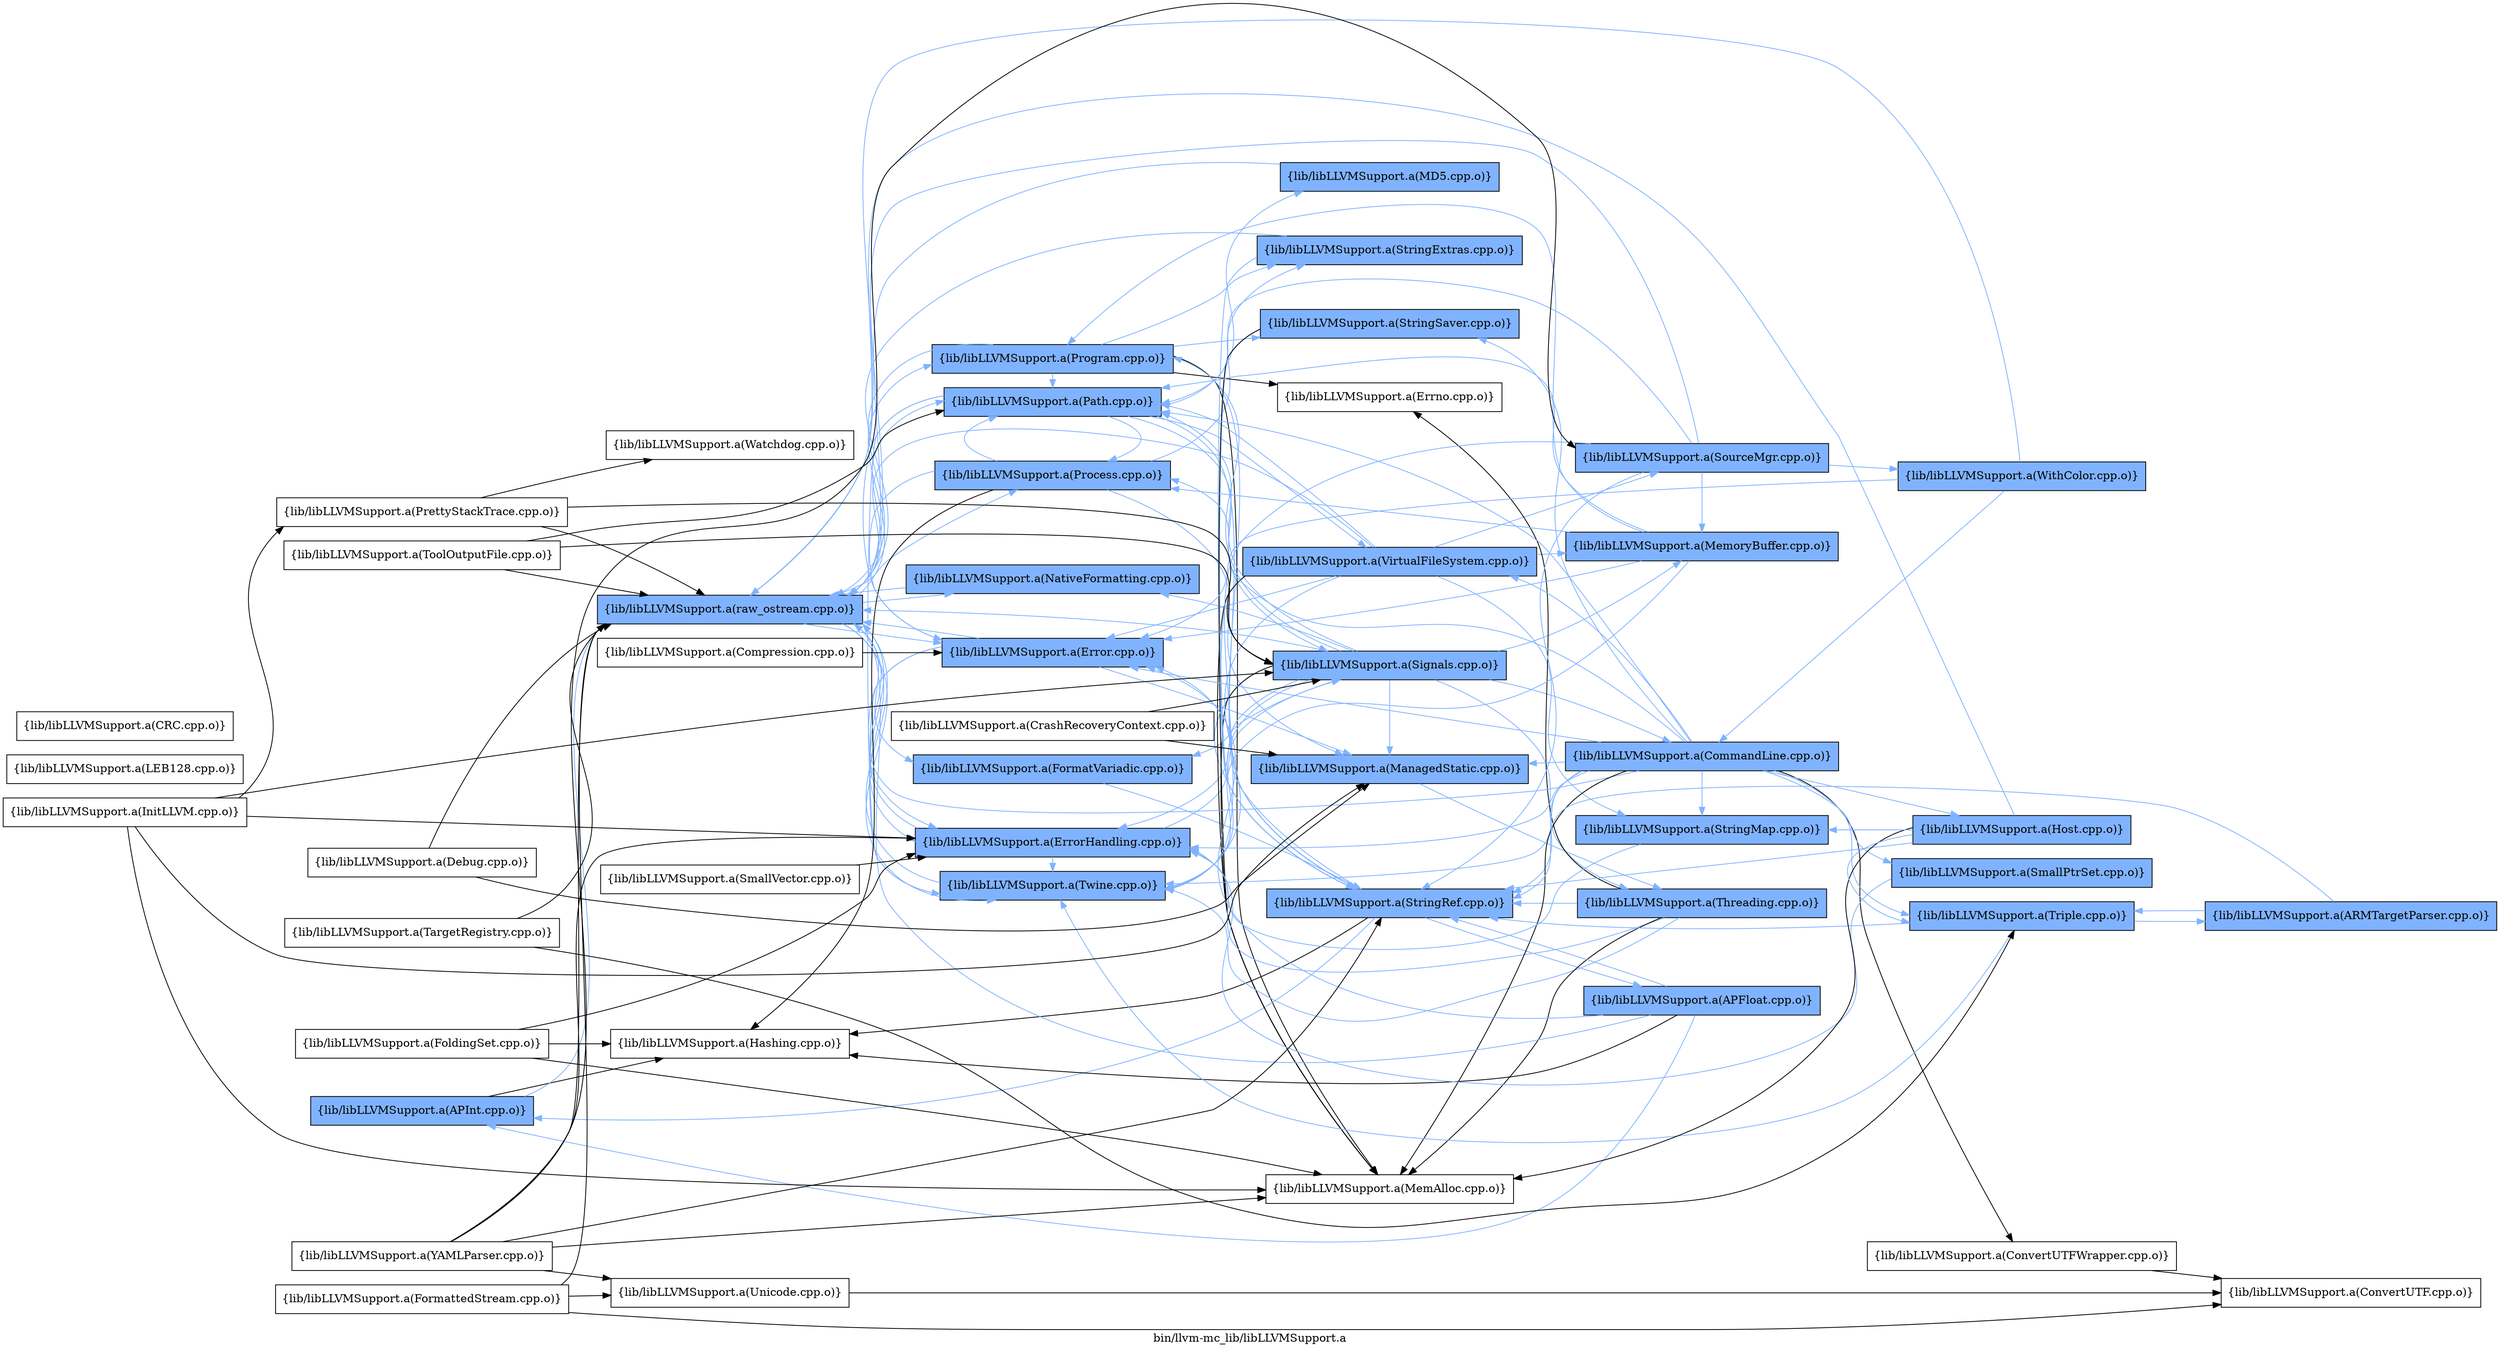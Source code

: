 digraph "bin/llvm-mc_lib/libLLVMSupport.a" {
	label="bin/llvm-mc_lib/libLLVMSupport.a";
	rankdir=LR;
	{ rank=same; Node0x557e55abcb68;  }
	{ rank=same; Node0x557e55abbfd8; Node0x557e55abd068;  }
	{ rank=same; Node0x557e55abf048; Node0x557e55abedc8; Node0x557e55abc618; Node0x557e55abc3e8; Node0x557e55abe148; Node0x557e55abdab8; Node0x557e55abf818; Node0x557e55ac0d08;  }
	{ rank=same; Node0x557e55abf9f8; Node0x557e55abc258; Node0x557e55abf138; Node0x557e55abe828; Node0x557e55abc988; Node0x557e55ac0768; Node0x557e55ac0128; Node0x557e55abee68; Node0x557e55abfb88;  }
	{ rank=same; Node0x557e55abd298; Node0x557e55abcd98; Node0x557e55ac08a8; Node0x557e55ac0da8; Node0x557e55ac0718; Node0x557e55ac09e8;  }
	{ rank=same; Node0x557e55abd5b8; Node0x557e55abf4f8; Node0x557e55abd518; Node0x557e55abd2e8; Node0x557e55ac0218;  }
	{ rank=same; Node0x557e55abcb68;  }
	{ rank=same; Node0x557e55abbfd8; Node0x557e55abd068;  }
	{ rank=same; Node0x557e55abf048; Node0x557e55abedc8; Node0x557e55abc618; Node0x557e55abc3e8; Node0x557e55abe148; Node0x557e55abdab8; Node0x557e55abf818; Node0x557e55ac0d08;  }
	{ rank=same; Node0x557e55abf9f8; Node0x557e55abc258; Node0x557e55abf138; Node0x557e55abe828; Node0x557e55abc988; Node0x557e55ac0768; Node0x557e55ac0128; Node0x557e55abee68; Node0x557e55abfb88;  }
	{ rank=same; Node0x557e55abd298; Node0x557e55abcd98; Node0x557e55ac08a8; Node0x557e55ac0da8; Node0x557e55ac0718; Node0x557e55ac09e8;  }
	{ rank=same; Node0x557e55abd5b8; Node0x557e55abf4f8; Node0x557e55abd518; Node0x557e55abd2e8; Node0x557e55ac0218;  }

	Node0x557e55abcb68 [shape=record,shape=box,group=1,style=filled,fillcolor="0.600000 0.5 1",label="{lib/libLLVMSupport.a(APInt.cpp.o)}"];
	Node0x557e55abcb68 -> Node0x557e55abbfd8;
	Node0x557e55abcb68 -> Node0x557e55abd068[color="0.600000 0.5 1"];
	Node0x557e55abcd98 [shape=record,shape=box,group=1,style=filled,fillcolor="0.600000 0.5 1",label="{lib/libLLVMSupport.a(CommandLine.cpp.o)}"];
	Node0x557e55abcd98 -> Node0x557e55abd5b8;
	Node0x557e55abcd98 -> Node0x557e55abf048[color="0.600000 0.5 1"];
	Node0x557e55abcd98 -> Node0x557e55abedc8[color="0.600000 0.5 1"];
	Node0x557e55abcd98 -> Node0x557e55abf9f8[color="0.600000 0.5 1"];
	Node0x557e55abcd98 -> Node0x557e55ac0128;
	Node0x557e55abcd98 -> Node0x557e55abf4f8[color="0.600000 0.5 1"];
	Node0x557e55abcd98 -> Node0x557e55ac09e8[color="0.600000 0.5 1"];
	Node0x557e55abcd98 -> Node0x557e55abee68[color="0.600000 0.5 1"];
	Node0x557e55abcd98 -> Node0x557e55abf138[color="0.600000 0.5 1"];
	Node0x557e55abcd98 -> Node0x557e55abd518[color="0.600000 0.5 1"];
	Node0x557e55abcd98 -> Node0x557e55abc618[color="0.600000 0.5 1"];
	Node0x557e55abcd98 -> Node0x557e55abc988[color="0.600000 0.5 1"];
	Node0x557e55abcd98 -> Node0x557e55abd068[color="0.600000 0.5 1"];
	Node0x557e55abcd98 -> Node0x557e55abd2e8[color="0.600000 0.5 1"];
	Node0x557e55abcd98 -> Node0x557e55abdab8[color="0.600000 0.5 1"];
	Node0x557e55abcd98 -> Node0x557e55abf818[color="0.600000 0.5 1"];
	Node0x557e55abc578 [shape=record,shape=box,group=0,label="{lib/libLLVMSupport.a(Compression.cpp.o)}"];
	Node0x557e55abc578 -> Node0x557e55abf048;
	Node0x557e55abedc8 [shape=record,shape=box,group=1,style=filled,fillcolor="0.600000 0.5 1",label="{lib/libLLVMSupport.a(ErrorHandling.cpp.o)}"];
	Node0x557e55abedc8 -> Node0x557e55abc618[color="0.600000 0.5 1"];
	Node0x557e55abedc8 -> Node0x557e55abd068[color="0.600000 0.5 1"];
	Node0x557e55abedc8 -> Node0x557e55abc258[color="0.600000 0.5 1"];
	Node0x557e55abdfb8 [shape=record,shape=box,group=0,label="{lib/libLLVMSupport.a(InitLLVM.cpp.o)}"];
	Node0x557e55abdfb8 -> Node0x557e55abedc8;
	Node0x557e55abdfb8 -> Node0x557e55abf9f8;
	Node0x557e55abdfb8 -> Node0x557e55ac0128;
	Node0x557e55abdfb8 -> Node0x557e55abf408;
	Node0x557e55abdfb8 -> Node0x557e55abc258;
	Node0x557e55ac0128 [shape=record,shape=box,group=0,label="{lib/libLLVMSupport.a(MemAlloc.cpp.o)}"];
	Node0x557e55ac08a8 [shape=record,shape=box,group=1,style=filled,fillcolor="0.600000 0.5 1",label="{lib/libLLVMSupport.a(MemoryBuffer.cpp.o)}"];
	Node0x557e55ac08a8 -> Node0x557e55abf048[color="0.600000 0.5 1"];
	Node0x557e55ac08a8 -> Node0x557e55abc618[color="0.600000 0.5 1"];
	Node0x557e55ac08a8 -> Node0x557e55abdab8[color="0.600000 0.5 1"];
	Node0x557e55ac08a8 -> Node0x557e55abf818[color="0.600000 0.5 1"];
	Node0x557e55ac08a8 -> Node0x557e55ac0d08[color="0.600000 0.5 1"];
	Node0x557e55ac0718 [shape=record,shape=box,group=1,style=filled,fillcolor="0.600000 0.5 1",label="{lib/libLLVMSupport.a(SourceMgr.cpp.o)}"];
	Node0x557e55ac0718 -> Node0x557e55ac08a8[color="0.600000 0.5 1"];
	Node0x557e55ac0718 -> Node0x557e55abf138[color="0.600000 0.5 1"];
	Node0x557e55ac0718 -> Node0x557e55abc618[color="0.600000 0.5 1"];
	Node0x557e55ac0718 -> Node0x557e55ac0218[color="0.600000 0.5 1"];
	Node0x557e55ac0718 -> Node0x557e55abd068[color="0.600000 0.5 1"];
	Node0x557e55ac0718 -> Node0x557e55abdab8[color="0.600000 0.5 1"];
	Node0x557e55abf138 [shape=record,shape=box,group=1,style=filled,fillcolor="0.600000 0.5 1",label="{lib/libLLVMSupport.a(StringRef.cpp.o)}"];
	Node0x557e55abf138 -> Node0x557e55ac0da8[color="0.600000 0.5 1"];
	Node0x557e55abf138 -> Node0x557e55abcb68[color="0.600000 0.5 1"];
	Node0x557e55abf138 -> Node0x557e55abf048[color="0.600000 0.5 1"];
	Node0x557e55abf138 -> Node0x557e55abbfd8;
	Node0x557e55abd7e8 [shape=record,shape=box,group=0,label="{lib/libLLVMSupport.a(ToolOutputFile.cpp.o)}"];
	Node0x557e55abd7e8 -> Node0x557e55abd068;
	Node0x557e55abd7e8 -> Node0x557e55abdab8;
	Node0x557e55abd7e8 -> Node0x557e55abc258;
	Node0x557e55abd518 [shape=record,shape=box,group=1,style=filled,fillcolor="0.600000 0.5 1",label="{lib/libLLVMSupport.a(Triple.cpp.o)}"];
	Node0x557e55abd518 -> Node0x557e55abf138[color="0.600000 0.5 1"];
	Node0x557e55abd518 -> Node0x557e55abdc48[color="0.600000 0.5 1"];
	Node0x557e55abd518 -> Node0x557e55abc618[color="0.600000 0.5 1"];
	Node0x557e55ac0218 [shape=record,shape=box,group=1,style=filled,fillcolor="0.600000 0.5 1",label="{lib/libLLVMSupport.a(WithColor.cpp.o)}"];
	Node0x557e55ac0218 -> Node0x557e55abcd98[color="0.600000 0.5 1"];
	Node0x557e55ac0218 -> Node0x557e55abf048[color="0.600000 0.5 1"];
	Node0x557e55ac0218 -> Node0x557e55abd068[color="0.600000 0.5 1"];
	Node0x557e55abd068 [shape=record,shape=box,group=1,style=filled,fillcolor="0.600000 0.5 1",label="{lib/libLLVMSupport.a(raw_ostream.cpp.o)}"];
	Node0x557e55abd068 -> Node0x557e55abf048[color="0.600000 0.5 1"];
	Node0x557e55abd068 -> Node0x557e55abedc8[color="0.600000 0.5 1"];
	Node0x557e55abd068 -> Node0x557e55abc618[color="0.600000 0.5 1"];
	Node0x557e55abd068 -> Node0x557e55abc3e8[color="0.600000 0.5 1"];
	Node0x557e55abd068 -> Node0x557e55abe148[color="0.600000 0.5 1"];
	Node0x557e55abd068 -> Node0x557e55abdab8[color="0.600000 0.5 1"];
	Node0x557e55abd068 -> Node0x557e55abf818[color="0.600000 0.5 1"];
	Node0x557e55abd068 -> Node0x557e55ac0d08[color="0.600000 0.5 1"];
	Node0x557e55abd2e8 [shape=record,shape=box,group=1,style=filled,fillcolor="0.600000 0.5 1",label="{lib/libLLVMSupport.a(Host.cpp.o)}"];
	Node0x557e55abd2e8 -> Node0x557e55ac0128;
	Node0x557e55abd2e8 -> Node0x557e55ac09e8[color="0.600000 0.5 1"];
	Node0x557e55abd2e8 -> Node0x557e55abf138[color="0.600000 0.5 1"];
	Node0x557e55abd2e8 -> Node0x557e55abd518[color="0.600000 0.5 1"];
	Node0x557e55abd2e8 -> Node0x557e55abd068[color="0.600000 0.5 1"];
	Node0x557e55abdab8 [shape=record,shape=box,group=1,style=filled,fillcolor="0.600000 0.5 1",label="{lib/libLLVMSupport.a(Path.cpp.o)}"];
	Node0x557e55abdab8 -> Node0x557e55abf048[color="0.600000 0.5 1"];
	Node0x557e55abdab8 -> Node0x557e55abe828[color="0.600000 0.5 1"];
	Node0x557e55abdab8 -> Node0x557e55abf138[color="0.600000 0.5 1"];
	Node0x557e55abdab8 -> Node0x557e55abc618[color="0.600000 0.5 1"];
	Node0x557e55abdab8 -> Node0x557e55abc988[color="0.600000 0.5 1"];
	Node0x557e55abdab8 -> Node0x557e55abf818[color="0.600000 0.5 1"];
	Node0x557e55abdab8 -> Node0x557e55abc258[color="0.600000 0.5 1"];
	Node0x557e55abc4d8 [shape=record,shape=box,group=0,label="{lib/libLLVMSupport.a(TargetRegistry.cpp.o)}"];
	Node0x557e55abc4d8 -> Node0x557e55abd518;
	Node0x557e55abc4d8 -> Node0x557e55abd068;
	Node0x557e55abc618 [shape=record,shape=box,group=1,style=filled,fillcolor="0.600000 0.5 1",label="{lib/libLLVMSupport.a(Twine.cpp.o)}"];
	Node0x557e55abc618 -> Node0x557e55abd068[color="0.600000 0.5 1"];
	Node0x557e55abf048 [shape=record,shape=box,group=1,style=filled,fillcolor="0.600000 0.5 1",label="{lib/libLLVMSupport.a(Error.cpp.o)}"];
	Node0x557e55abf048 -> Node0x557e55abedc8[color="0.600000 0.5 1"];
	Node0x557e55abf048 -> Node0x557e55abf9f8[color="0.600000 0.5 1"];
	Node0x557e55abf048 -> Node0x557e55abc618[color="0.600000 0.5 1"];
	Node0x557e55abf048 -> Node0x557e55abd068[color="0.600000 0.5 1"];
	Node0x557e55abc5c8 [shape=record,shape=box,group=0,label="{lib/libLLVMSupport.a(FormattedStream.cpp.o)}"];
	Node0x557e55abc5c8 -> Node0x557e55abd888;
	Node0x557e55abc5c8 -> Node0x557e55abc208;
	Node0x557e55abc5c8 -> Node0x557e55abd068;
	Node0x557e55abe828 [shape=record,shape=box,group=1,style=filled,fillcolor="0.600000 0.5 1",label="{lib/libLLVMSupport.a(MD5.cpp.o)}"];
	Node0x557e55abe828 -> Node0x557e55abd068[color="0.600000 0.5 1"];
	Node0x557e55abf4f8 [shape=record,shape=box,group=1,style=filled,fillcolor="0.600000 0.5 1",label="{lib/libLLVMSupport.a(SmallPtrSet.cpp.o)}"];
	Node0x557e55abf4f8 -> Node0x557e55abedc8[color="0.600000 0.5 1"];
	Node0x557e55ac09e8 [shape=record,shape=box,group=1,style=filled,fillcolor="0.600000 0.5 1",label="{lib/libLLVMSupport.a(StringMap.cpp.o)}"];
	Node0x557e55ac09e8 -> Node0x557e55abedc8[color="0.600000 0.5 1"];
	Node0x557e55abc258 [shape=record,shape=box,group=1,style=filled,fillcolor="0.600000 0.5 1",label="{lib/libLLVMSupport.a(Signals.cpp.o)}"];
	Node0x557e55abc258 -> Node0x557e55abcd98[color="0.600000 0.5 1"];
	Node0x557e55abc258 -> Node0x557e55abedc8[color="0.600000 0.5 1"];
	Node0x557e55abc258 -> Node0x557e55abf9f8[color="0.600000 0.5 1"];
	Node0x557e55abc258 -> Node0x557e55ac0128;
	Node0x557e55abc258 -> Node0x557e55ac08a8[color="0.600000 0.5 1"];
	Node0x557e55abc258 -> Node0x557e55abf138[color="0.600000 0.5 1"];
	Node0x557e55abc258 -> Node0x557e55abc618[color="0.600000 0.5 1"];
	Node0x557e55abc258 -> Node0x557e55abd068[color="0.600000 0.5 1"];
	Node0x557e55abc258 -> Node0x557e55abc3e8[color="0.600000 0.5 1"];
	Node0x557e55abc258 -> Node0x557e55abe148[color="0.600000 0.5 1"];
	Node0x557e55abc258 -> Node0x557e55abdab8[color="0.600000 0.5 1"];
	Node0x557e55abc258 -> Node0x557e55ac0d08[color="0.600000 0.5 1"];
	Node0x557e55abc258 -> Node0x557e55abd298[color="0.600000 0.5 1"];
	Node0x557e55abbfd8 [shape=record,shape=box,group=0,label="{lib/libLLVMSupport.a(Hashing.cpp.o)}"];
	Node0x557e55abd8d8 [shape=record,shape=box,group=0,label="{lib/libLLVMSupport.a(LEB128.cpp.o)}"];
	Node0x557e55abdc98 [shape=record,shape=box,group=0,label="{lib/libLLVMSupport.a(CRC.cpp.o)}"];
	Node0x557e55ac0da8 [shape=record,shape=box,group=1,style=filled,fillcolor="0.600000 0.5 1",label="{lib/libLLVMSupport.a(APFloat.cpp.o)}"];
	Node0x557e55ac0da8 -> Node0x557e55abcb68[color="0.600000 0.5 1"];
	Node0x557e55ac0da8 -> Node0x557e55abf048[color="0.600000 0.5 1"];
	Node0x557e55ac0da8 -> Node0x557e55abbfd8;
	Node0x557e55ac0da8 -> Node0x557e55abf138[color="0.600000 0.5 1"];
	Node0x557e55ac0da8 -> Node0x557e55abd068[color="0.600000 0.5 1"];
	Node0x557e55abd5b8 [shape=record,shape=box,group=0,label="{lib/libLLVMSupport.a(ConvertUTFWrapper.cpp.o)}"];
	Node0x557e55abd5b8 -> Node0x557e55abd888;
	Node0x557e55abf9f8 [shape=record,shape=box,group=1,style=filled,fillcolor="0.600000 0.5 1",label="{lib/libLLVMSupport.a(ManagedStatic.cpp.o)}"];
	Node0x557e55abf9f8 -> Node0x557e55abd298[color="0.600000 0.5 1"];
	Node0x557e55abee68 [shape=record,shape=box,group=1,style=filled,fillcolor="0.600000 0.5 1",label="{lib/libLLVMSupport.a(StringSaver.cpp.o)}"];
	Node0x557e55abee68 -> Node0x557e55ac0128;
	Node0x557e55abee68 -> Node0x557e55abf138[color="0.600000 0.5 1"];
	Node0x557e55abc988 [shape=record,shape=box,group=1,style=filled,fillcolor="0.600000 0.5 1",label="{lib/libLLVMSupport.a(VirtualFileSystem.cpp.o)}"];
	Node0x557e55abc988 -> Node0x557e55abf048[color="0.600000 0.5 1"];
	Node0x557e55abc988 -> Node0x557e55ac0128;
	Node0x557e55abc988 -> Node0x557e55ac08a8[color="0.600000 0.5 1"];
	Node0x557e55abc988 -> Node0x557e55ac0718[color="0.600000 0.5 1"];
	Node0x557e55abc988 -> Node0x557e55ac09e8[color="0.600000 0.5 1"];
	Node0x557e55abc988 -> Node0x557e55abf138[color="0.600000 0.5 1"];
	Node0x557e55abc988 -> Node0x557e55abc618[color="0.600000 0.5 1"];
	Node0x557e55abc988 -> Node0x557e55abd068[color="0.600000 0.5 1"];
	Node0x557e55abc988 -> Node0x557e55abdab8[color="0.600000 0.5 1"];
	Node0x557e55abf818 [shape=record,shape=box,group=1,style=filled,fillcolor="0.600000 0.5 1",label="{lib/libLLVMSupport.a(Process.cpp.o)}"];
	Node0x557e55abf818 -> Node0x557e55abf048[color="0.600000 0.5 1"];
	Node0x557e55abf818 -> Node0x557e55abbfd8;
	Node0x557e55abf818 -> Node0x557e55abf9f8[color="0.600000 0.5 1"];
	Node0x557e55abf818 -> Node0x557e55abdab8[color="0.600000 0.5 1"];
	Node0x557e55abf818 -> Node0x557e55ac0768[color="0.600000 0.5 1"];
	Node0x557e55abd888 [shape=record,shape=box,group=0,label="{lib/libLLVMSupport.a(ConvertUTF.cpp.o)}"];
	Node0x557e55abea58 [shape=record,shape=box,group=0,label="{lib/libLLVMSupport.a(Debug.cpp.o)}"];
	Node0x557e55abea58 -> Node0x557e55abf9f8;
	Node0x557e55abea58 -> Node0x557e55abd068;
	Node0x557e55ac0538 [shape=record,shape=box,group=0,label="{lib/libLLVMSupport.a(FoldingSet.cpp.o)}"];
	Node0x557e55ac0538 -> Node0x557e55abedc8;
	Node0x557e55ac0538 -> Node0x557e55abbfd8;
	Node0x557e55ac0538 -> Node0x557e55ac0128;
	Node0x557e55abc208 [shape=record,shape=box,group=0,label="{lib/libLLVMSupport.a(Unicode.cpp.o)}"];
	Node0x557e55abc208 -> Node0x557e55abd888;
	Node0x557e55abf408 [shape=record,shape=box,group=0,label="{lib/libLLVMSupport.a(PrettyStackTrace.cpp.o)}"];
	Node0x557e55abf408 -> Node0x557e55abd068;
	Node0x557e55abf408 -> Node0x557e55abc258;
	Node0x557e55abf408 -> Node0x557e55abe378;
	Node0x557e55abd298 [shape=record,shape=box,group=1,style=filled,fillcolor="0.600000 0.5 1",label="{lib/libLLVMSupport.a(Threading.cpp.o)}"];
	Node0x557e55abd298 -> Node0x557e55abedc8[color="0.600000 0.5 1"];
	Node0x557e55abd298 -> Node0x557e55ac0128;
	Node0x557e55abd298 -> Node0x557e55abf138[color="0.600000 0.5 1"];
	Node0x557e55abd298 -> Node0x557e55abc618[color="0.600000 0.5 1"];
	Node0x557e55abd298 -> Node0x557e55abfb88;
	Node0x557e55ac0d08 [shape=record,shape=box,group=1,style=filled,fillcolor="0.600000 0.5 1",label="{lib/libLLVMSupport.a(Program.cpp.o)}"];
	Node0x557e55ac0d08 -> Node0x557e55ac0128;
	Node0x557e55ac0d08 -> Node0x557e55abee68[color="0.600000 0.5 1"];
	Node0x557e55ac0d08 -> Node0x557e55abf138[color="0.600000 0.5 1"];
	Node0x557e55ac0d08 -> Node0x557e55abd068[color="0.600000 0.5 1"];
	Node0x557e55ac0d08 -> Node0x557e55abdab8[color="0.600000 0.5 1"];
	Node0x557e55ac0d08 -> Node0x557e55ac0768[color="0.600000 0.5 1"];
	Node0x557e55ac0d08 -> Node0x557e55abfb88;
	Node0x557e55abe378 [shape=record,shape=box,group=0,label="{lib/libLLVMSupport.a(Watchdog.cpp.o)}"];
	Node0x557e55abd658 [shape=record,shape=box,group=0,label="{lib/libLLVMSupport.a(SmallVector.cpp.o)}"];
	Node0x557e55abd658 -> Node0x557e55abedc8;
	Node0x557e55abdc48 [shape=record,shape=box,group=1,style=filled,fillcolor="0.600000 0.5 1",label="{lib/libLLVMSupport.a(ARMTargetParser.cpp.o)}"];
	Node0x557e55abdc48 -> Node0x557e55abf138[color="0.600000 0.5 1"];
	Node0x557e55abdc48 -> Node0x557e55abd518[color="0.600000 0.5 1"];
	Node0x557e55abcbb8 [shape=record,shape=box,group=0,label="{lib/libLLVMSupport.a(YAMLParser.cpp.o)}"];
	Node0x557e55abcbb8 -> Node0x557e55abedc8;
	Node0x557e55abcbb8 -> Node0x557e55ac0128;
	Node0x557e55abcbb8 -> Node0x557e55ac0718;
	Node0x557e55abcbb8 -> Node0x557e55abf138;
	Node0x557e55abcbb8 -> Node0x557e55abc208;
	Node0x557e55abcbb8 -> Node0x557e55abd068;
	Node0x557e55abc3e8 [shape=record,shape=box,group=1,style=filled,fillcolor="0.600000 0.5 1",label="{lib/libLLVMSupport.a(NativeFormatting.cpp.o)}"];
	Node0x557e55abc3e8 -> Node0x557e55abd068[color="0.600000 0.5 1"];
	Node0x557e55abe148 [shape=record,shape=box,group=1,style=filled,fillcolor="0.600000 0.5 1",label="{lib/libLLVMSupport.a(FormatVariadic.cpp.o)}"];
	Node0x557e55abe148 -> Node0x557e55abf138[color="0.600000 0.5 1"];
	Node0x557e55ac0768 [shape=record,shape=box,group=1,style=filled,fillcolor="0.600000 0.5 1",label="{lib/libLLVMSupport.a(StringExtras.cpp.o)}"];
	Node0x557e55ac0768 -> Node0x557e55abf138[color="0.600000 0.5 1"];
	Node0x557e55ac0768 -> Node0x557e55abd068[color="0.600000 0.5 1"];
	Node0x557e55abe5f8 [shape=record,shape=box,group=0,label="{lib/libLLVMSupport.a(CrashRecoveryContext.cpp.o)}"];
	Node0x557e55abe5f8 -> Node0x557e55abf9f8;
	Node0x557e55abe5f8 -> Node0x557e55abc258;
	Node0x557e55abfb88 [shape=record,shape=box,group=0,label="{lib/libLLVMSupport.a(Errno.cpp.o)}"];
}
